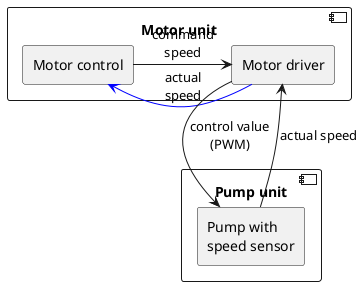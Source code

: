 ![](../rendered/MotorUnit2.svg)
<!--
@startuml MotorUnit2
  component "Motor unit" as motorunit {
    rectangle "Motor control" as motorcontrol
    rectangle "Motor driver" as motordriver
  }
  component "Pump unit" as pumpunit {
    rectangle "Pump with\nspeed sensor" as motor
  }

  motorcontrol -r-> motordriver: "command\nspeed"
  motordriver -[#blue]l-> motorcontrol: "actual\nspeed"
  motordriver -d-> motor: "control value\n(PWM)"
  motor -u-> motordriver: "actual speed"
@enduml
-->
